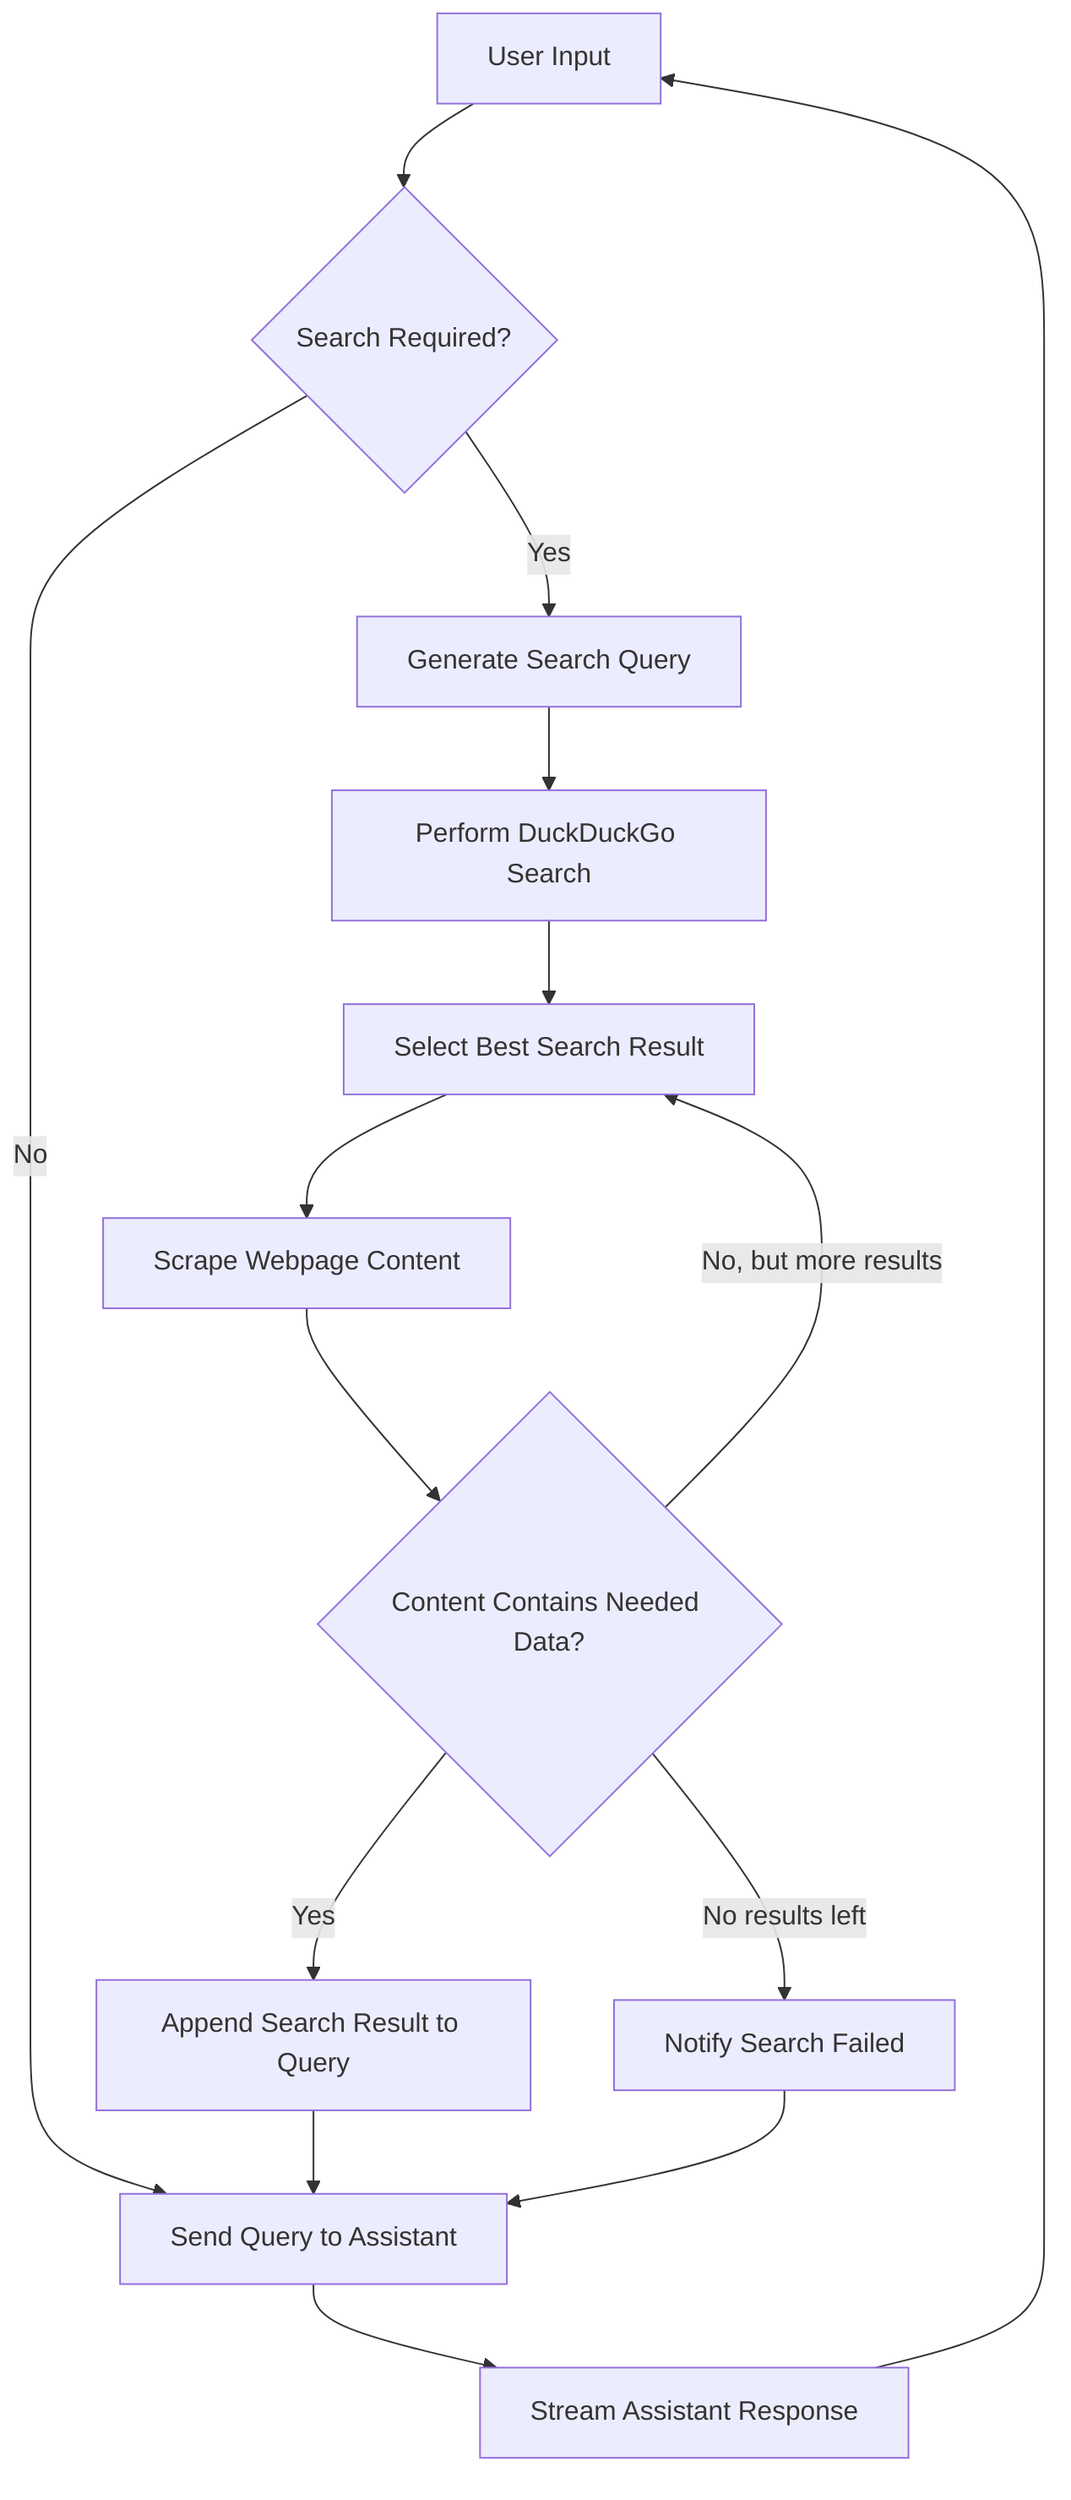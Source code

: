 flowchart TD
    A[User Input] --> B{Search Required?}
    B -->|Yes| C[Generate Search Query]
    B -->|No| I[Send Query to Assistant]
    C --> D[Perform DuckDuckGo Search]
    D --> E[Select Best Search Result]
    E --> F[Scrape Webpage Content]
    F --> G{Content Contains Needed Data?}
    G -->|Yes| H[Append Search Result to Query]
    G -->|No, but more results| E
    G -->|No results left| J[Notify Search Failed]
    H --> I
    J --> I
    I --> K[Stream Assistant Response]
    K --> A